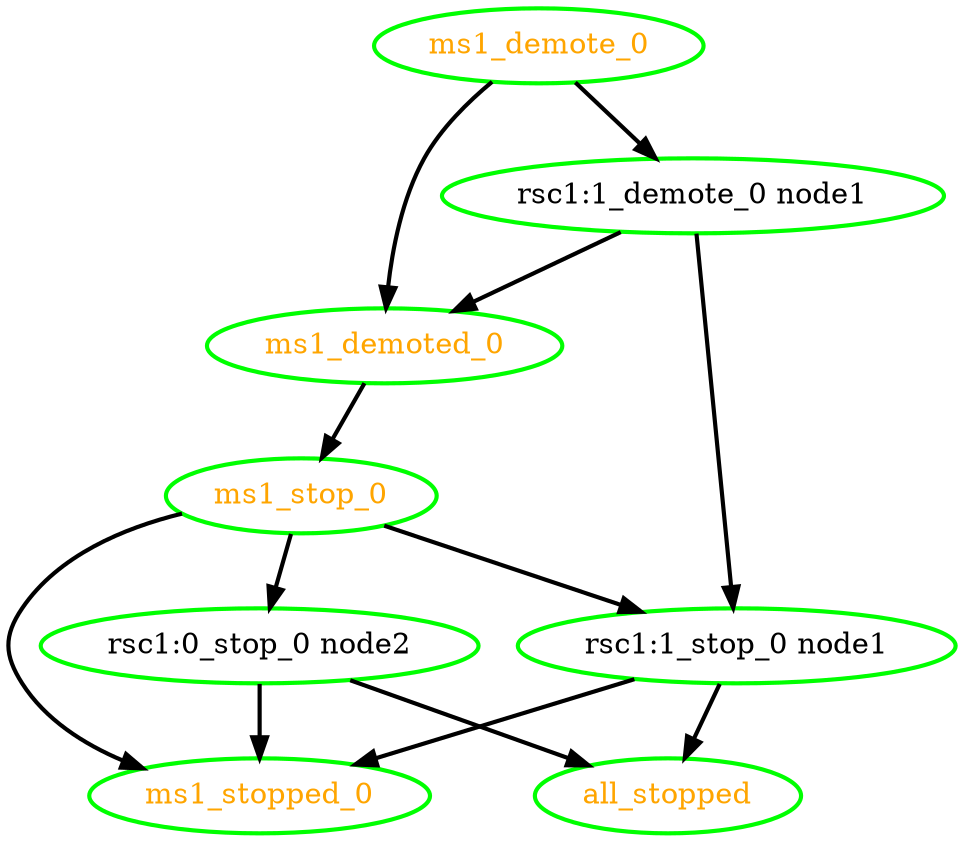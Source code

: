 digraph "g" {
"all_stopped" [ style=bold color="green" fontcolor="orange" ]
"ms1_demote_0" -> "ms1_demoted_0" [ style = bold]
"ms1_demote_0" -> "rsc1:1_demote_0 node1" [ style = bold]
"ms1_demote_0" [ style=bold color="green" fontcolor="orange" ]
"ms1_demoted_0" -> "ms1_stop_0" [ style = bold]
"ms1_demoted_0" [ style=bold color="green" fontcolor="orange" ]
"ms1_stop_0" -> "ms1_stopped_0" [ style = bold]
"ms1_stop_0" -> "rsc1:0_stop_0 node2" [ style = bold]
"ms1_stop_0" -> "rsc1:1_stop_0 node1" [ style = bold]
"ms1_stop_0" [ style=bold color="green" fontcolor="orange" ]
"ms1_stopped_0" [ style=bold color="green" fontcolor="orange" ]
"rsc1:0_stop_0 node2" -> "all_stopped" [ style = bold]
"rsc1:0_stop_0 node2" -> "ms1_stopped_0" [ style = bold]
"rsc1:0_stop_0 node2" [ style=bold color="green" fontcolor="black" ]
"rsc1:1_demote_0 node1" -> "ms1_demoted_0" [ style = bold]
"rsc1:1_demote_0 node1" -> "rsc1:1_stop_0 node1" [ style = bold]
"rsc1:1_demote_0 node1" [ style=bold color="green" fontcolor="black" ]
"rsc1:1_stop_0 node1" -> "all_stopped" [ style = bold]
"rsc1:1_stop_0 node1" -> "ms1_stopped_0" [ style = bold]
"rsc1:1_stop_0 node1" [ style=bold color="green" fontcolor="black" ]
}
